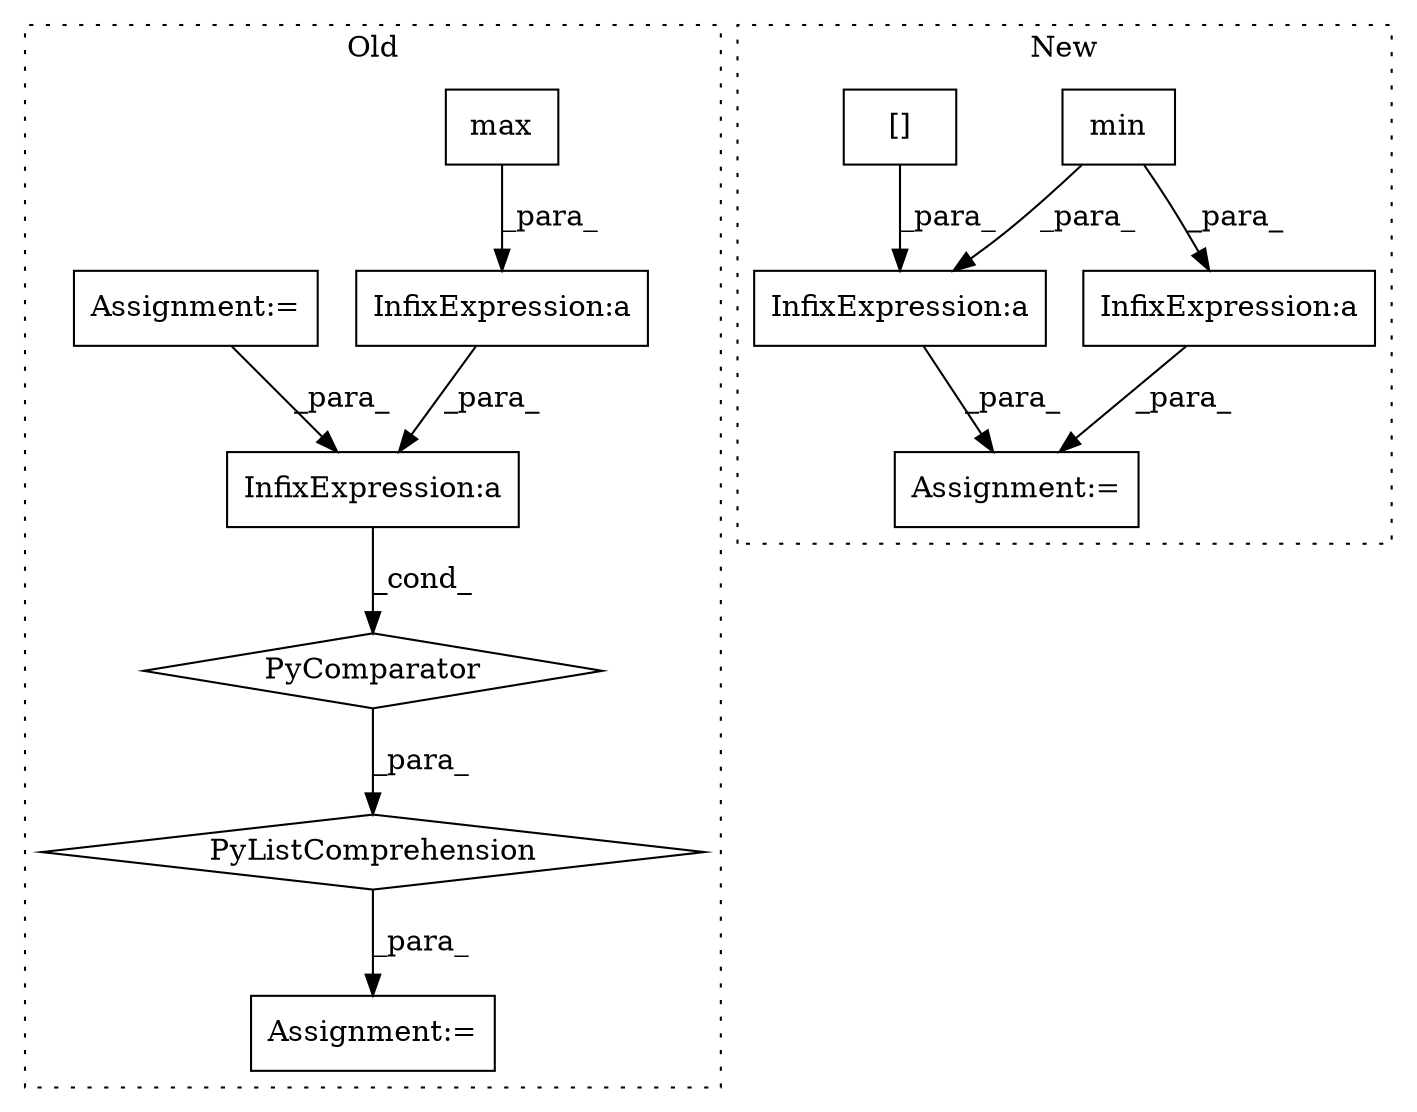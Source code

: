 digraph G {
subgraph cluster0 {
1 [label="max" a="32" s="565,577" l="4,1" shape="box"];
4 [label="Assignment:=" a="7" s="593" l="1" shape="box"];
5 [label="Assignment:=" a="7" s="683" l="24" shape="box"];
7 [label="InfixExpression:a" a="27" s="616" l="3" shape="box"];
8 [label="InfixExpression:a" a="27" s="562" l="3" shape="box"];
11 [label="PyListComprehension" a="109" s="611" l="104" shape="diamond"];
12 [label="PyComparator" a="113" s="683" l="24" shape="diamond"];
label = "Old";
style="dotted";
}
subgraph cluster1 {
2 [label="min" a="32" s="540,579" l="4,1" shape="box"];
3 [label="Assignment:=" a="7" s="706" l="1" shape="box"];
6 [label="InfixExpression:a" a="27" s="615" l="3" shape="box"];
9 [label="InfixExpression:a" a="27" s="652" l="3" shape="box"];
10 [label="[]" a="2" s="604,614" l="9,1" shape="box"];
label = "New";
style="dotted";
}
1 -> 8 [label="_para_"];
2 -> 6 [label="_para_"];
2 -> 9 [label="_para_"];
5 -> 7 [label="_para_"];
6 -> 3 [label="_para_"];
7 -> 12 [label="_cond_"];
8 -> 7 [label="_para_"];
9 -> 3 [label="_para_"];
10 -> 6 [label="_para_"];
11 -> 4 [label="_para_"];
12 -> 11 [label="_para_"];
}